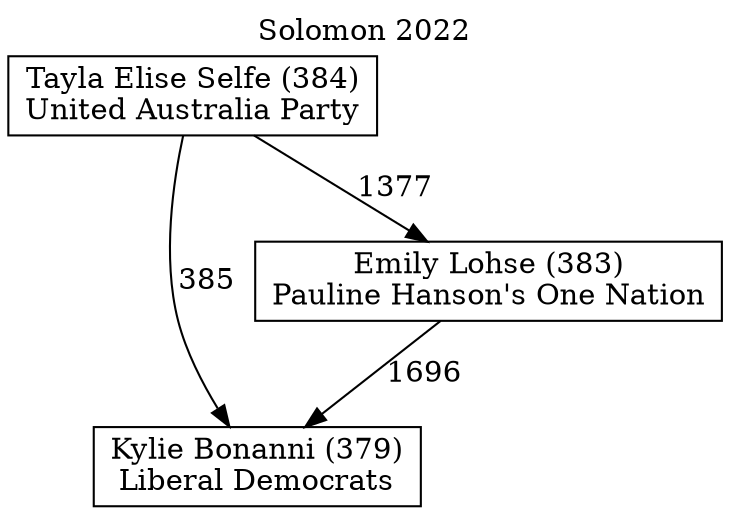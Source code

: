 // House preference flow
digraph "Kylie Bonanni (379)_Solomon_2022" {
	graph [label="Solomon 2022" labelloc=t mclimit=10]
	node [shape=box]
	"Kylie Bonanni (379)" [label="Kylie Bonanni (379)
Liberal Democrats"]
	"Emily Lohse (383)" [label="Emily Lohse (383)
Pauline Hanson's One Nation"]
	"Tayla Elise Selfe (384)" [label="Tayla Elise Selfe (384)
United Australia Party"]
	"Emily Lohse (383)" -> "Kylie Bonanni (379)" [label=1696]
	"Tayla Elise Selfe (384)" -> "Emily Lohse (383)" [label=1377]
	"Tayla Elise Selfe (384)" -> "Kylie Bonanni (379)" [label=385]
}
